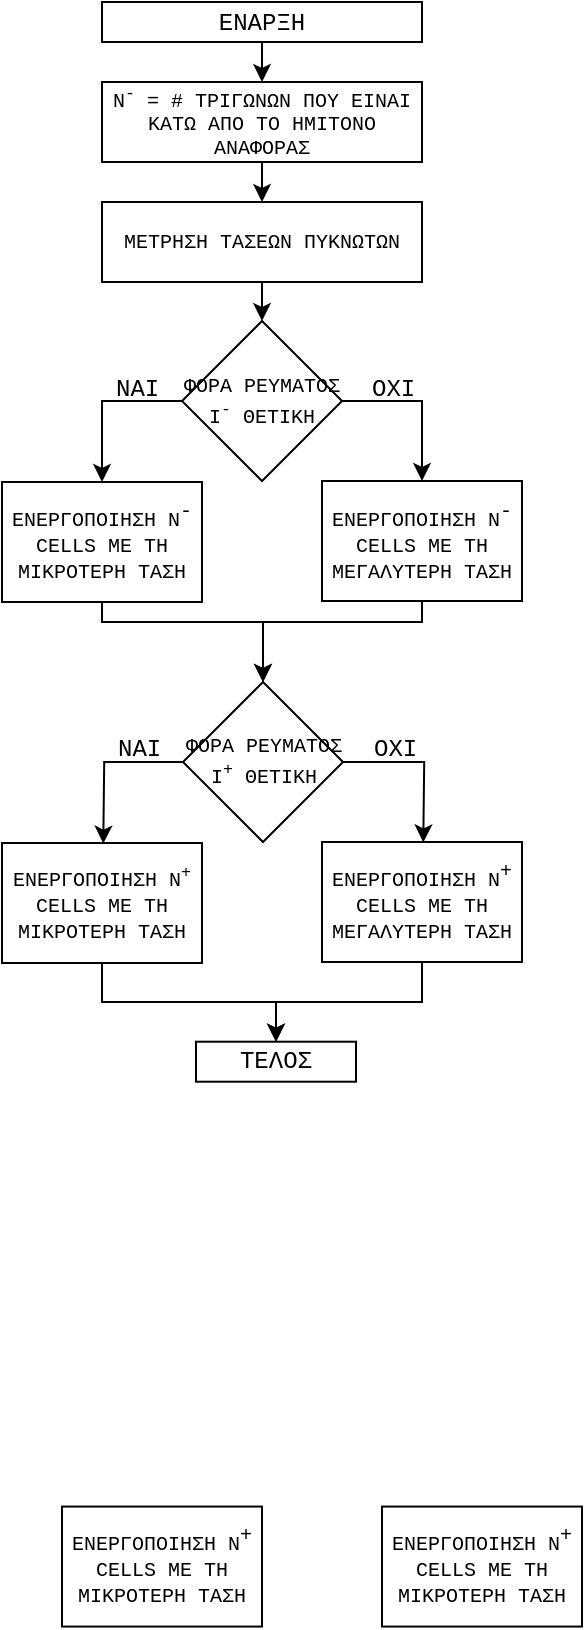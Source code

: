 <mxfile version="10.8.4" type="github"><diagram id="LQPoBo8wl73YtZSWmFpY" name="Page-1"><mxGraphModel dx="961" dy="539" grid="1" gridSize="10" guides="1" tooltips="1" connect="1" arrows="1" fold="1" page="1" pageScale="1" pageWidth="827" pageHeight="1169" math="0" shadow="0"><root><mxCell id="0"/><mxCell id="1" parent="0"/><mxCell id="5oEaPKlQR64pDpGXWtPR-6" style="edgeStyle=orthogonalEdgeStyle;rounded=0;orthogonalLoop=1;jettySize=auto;html=1;exitX=0.5;exitY=1;exitDx=0;exitDy=0;entryX=0.5;entryY=0;entryDx=0;entryDy=0;fontFamily=Courier New;fontSize=7;" edge="1" parent="1" source="5oEaPKlQR64pDpGXWtPR-1" target="5oEaPKlQR64pDpGXWtPR-3"><mxGeometry relative="1" as="geometry"/></mxCell><mxCell id="5oEaPKlQR64pDpGXWtPR-1" value="&lt;font face=&quot;Courier New&quot;&gt;ΕΝΑΡΞΗ&lt;/font&gt;" style="rounded=0;whiteSpace=wrap;html=1;verticalAlign=middle;" vertex="1" parent="1"><mxGeometry x="280" y="100" width="160" height="20" as="geometry"/></mxCell><mxCell id="5oEaPKlQR64pDpGXWtPR-16" style="edgeStyle=orthogonalEdgeStyle;rounded=0;orthogonalLoop=1;jettySize=auto;html=1;exitX=0.5;exitY=1;exitDx=0;exitDy=0;entryX=0.5;entryY=0;entryDx=0;entryDy=0;fontFamily=Courier New;fontSize=10;" edge="1" parent="1" source="5oEaPKlQR64pDpGXWtPR-3" target="5oEaPKlQR64pDpGXWtPR-15"><mxGeometry relative="1" as="geometry"/></mxCell><mxCell id="5oEaPKlQR64pDpGXWtPR-3" value="Ν&lt;sup&gt;-&lt;/sup&gt; = # ΤΡΙΓΩΝΩΝ ΠΟΥ ΕΙΝΑΙ ΚΑΤΩ ΑΠΟ ΤΟ ΗΜΙΤΟΝΟ ΑΝΑΦΟΡΑΣ" style="rounded=0;whiteSpace=wrap;html=1;fontFamily=Courier New;fontSize=10;verticalAlign=middle;" vertex="1" parent="1"><mxGeometry x="280" y="140" width="160" height="40" as="geometry"/></mxCell><mxCell id="5oEaPKlQR64pDpGXWtPR-11" style="edgeStyle=orthogonalEdgeStyle;rounded=0;orthogonalLoop=1;jettySize=auto;html=1;exitX=0;exitY=0.5;exitDx=0;exitDy=0;entryX=0.5;entryY=0;entryDx=0;entryDy=0;fontFamily=Courier New;fontSize=8;" edge="1" parent="1" source="5oEaPKlQR64pDpGXWtPR-7" target="5oEaPKlQR64pDpGXWtPR-9"><mxGeometry relative="1" as="geometry"/></mxCell><mxCell id="5oEaPKlQR64pDpGXWtPR-14" style="edgeStyle=orthogonalEdgeStyle;rounded=0;orthogonalLoop=1;jettySize=auto;html=1;exitX=1;exitY=0.5;exitDx=0;exitDy=0;entryX=0.5;entryY=0;entryDx=0;entryDy=0;fontFamily=Courier New;fontSize=12;" edge="1" parent="1" source="5oEaPKlQR64pDpGXWtPR-7" target="5oEaPKlQR64pDpGXWtPR-10"><mxGeometry relative="1" as="geometry"/></mxCell><mxCell id="5oEaPKlQR64pDpGXWtPR-7" value="ΦΟΡΑ ΡΕΥΜΑΤΟΣ Ι&lt;sup&gt;-&lt;/sup&gt; ΘΕΤΙΚΗ" style="rhombus;whiteSpace=wrap;html=1;fontFamily=Courier New;fontSize=10;" vertex="1" parent="1"><mxGeometry x="320" y="259.5" width="80" height="80" as="geometry"/></mxCell><mxCell id="5oEaPKlQR64pDpGXWtPR-30" style="edgeStyle=orthogonalEdgeStyle;rounded=0;orthogonalLoop=1;jettySize=auto;html=1;exitX=0.5;exitY=1;exitDx=0;exitDy=0;entryX=0.5;entryY=0;entryDx=0;entryDy=0;fontFamily=Courier New;fontSize=10;" edge="1" parent="1" source="5oEaPKlQR64pDpGXWtPR-9" target="5oEaPKlQR64pDpGXWtPR-27"><mxGeometry relative="1" as="geometry"><Array as="points"><mxPoint x="280" y="410"/><mxPoint x="360" y="410"/></Array></mxGeometry></mxCell><mxCell id="5oEaPKlQR64pDpGXWtPR-9" value="&lt;font style=&quot;font-size: 10px;&quot; face=&quot;Courier New&quot;&gt;ΕΝΕΡΓΟΠΟΙΗΣΗ N&lt;sup style=&quot;font-size: 10px;&quot;&gt;-&lt;/sup&gt; CELLS ΜΕ ΤΗ ΜΙΚΡΟΤΕΡΗ ΤΑΣΗ&lt;/font&gt;" style="rounded=0;whiteSpace=wrap;html=1;verticalAlign=middle;fontSize=10;" vertex="1" parent="1"><mxGeometry x="230" y="340" width="100" height="60" as="geometry"/></mxCell><mxCell id="5oEaPKlQR64pDpGXWtPR-31" style="edgeStyle=orthogonalEdgeStyle;rounded=0;orthogonalLoop=1;jettySize=auto;html=1;exitX=0.5;exitY=1;exitDx=0;exitDy=0;fontFamily=Courier New;fontSize=10;entryX=0.5;entryY=0;entryDx=0;entryDy=0;" edge="1" parent="1" source="5oEaPKlQR64pDpGXWtPR-10" target="5oEaPKlQR64pDpGXWtPR-27"><mxGeometry relative="1" as="geometry"><Array as="points"><mxPoint x="440" y="410"/><mxPoint x="360" y="410"/></Array></mxGeometry></mxCell><mxCell id="5oEaPKlQR64pDpGXWtPR-10" value="&lt;font style=&quot;font-size: 10px;&quot; face=&quot;Courier New&quot;&gt;ΕΝΕΡΓΟΠΟΙΗΣΗ N&lt;sup style=&quot;font-size: 10px;&quot;&gt;-&lt;/sup&gt; CELLS ΜΕ ΤΗ ΜΕΓΑΛΥΤΕΡΗ ΤΑΣΗ&lt;/font&gt;" style="rounded=0;whiteSpace=wrap;html=1;verticalAlign=middle;fontSize=10;" vertex="1" parent="1"><mxGeometry x="390" y="339.5" width="100" height="60" as="geometry"/></mxCell><mxCell id="5oEaPKlQR64pDpGXWtPR-13" value="ΝΑΙ" style="text;html=1;resizable=0;points=[];autosize=1;align=left;verticalAlign=top;spacingTop=-4;fontSize=12;fontFamily=Courier New;" vertex="1" parent="1"><mxGeometry x="285" y="283.5" width="30" height="10" as="geometry"/></mxCell><mxCell id="5oEaPKlQR64pDpGXWtPR-17" style="edgeStyle=orthogonalEdgeStyle;rounded=0;orthogonalLoop=1;jettySize=auto;html=1;exitX=0.5;exitY=1;exitDx=0;exitDy=0;entryX=0.5;entryY=0;entryDx=0;entryDy=0;fontFamily=Courier New;fontSize=10;" edge="1" parent="1" source="5oEaPKlQR64pDpGXWtPR-15" target="5oEaPKlQR64pDpGXWtPR-7"><mxGeometry relative="1" as="geometry"/></mxCell><mxCell id="5oEaPKlQR64pDpGXWtPR-15" value="ΜΕΤΡΗΣΗ ΤΑΣΕΩΝ ΠΥΚΝΩΤΩΝ" style="rounded=0;whiteSpace=wrap;html=1;fontFamily=Courier New;fontSize=10;verticalAlign=middle;" vertex="1" parent="1"><mxGeometry x="280" y="200" width="160" height="40" as="geometry"/></mxCell><mxCell id="5oEaPKlQR64pDpGXWtPR-18" value="ΟΧΙ" style="text;html=1;resizable=0;points=[];autosize=1;align=left;verticalAlign=top;spacingTop=-4;fontSize=12;fontFamily=Courier New;" vertex="1" parent="1"><mxGeometry x="413" y="283.5" width="40" height="20" as="geometry"/></mxCell><mxCell id="5oEaPKlQR64pDpGXWtPR-19" value="ΤΕΛΟΣ" style="rounded=0;whiteSpace=wrap;html=1;verticalAlign=middle;fontFamily=Courier New;" vertex="1" parent="1"><mxGeometry x="327" y="619.857" width="80" height="20" as="geometry"/></mxCell><mxCell id="5oEaPKlQR64pDpGXWtPR-23" value="&lt;font style=&quot;font-size: 10px&quot; face=&quot;Courier New&quot;&gt;ΕΝΕΡΓΟΠΟΙΗΣΗ N&lt;sup style=&quot;font-size: 10px&quot;&gt;+&lt;/sup&gt; CELLS ΜΕ ΤΗ ΜΙΚΡΟΤΕΡΗ ΤΑΣΗ&lt;/font&gt;" style="rounded=0;whiteSpace=wrap;html=1;verticalAlign=middle;fontSize=10;" vertex="1" parent="1"><mxGeometry x="260" y="852.286" width="100" height="60" as="geometry"/></mxCell><mxCell id="5oEaPKlQR64pDpGXWtPR-24" value="&lt;font style=&quot;font-size: 10px&quot; face=&quot;Courier New&quot;&gt;ΕΝΕΡΓΟΠΟΙΗΣΗ N&lt;sup style=&quot;font-size: 10px&quot;&gt;+&lt;/sup&gt; CELLS ΜΕ ΤΗ ΜΙΚΡΟΤΕΡΗ ΤΑΣΗ&lt;/font&gt;" style="rounded=0;whiteSpace=wrap;html=1;verticalAlign=middle;fontSize=10;" vertex="1" parent="1"><mxGeometry x="420" y="852.286" width="100" height="60" as="geometry"/></mxCell><mxCell id="5oEaPKlQR64pDpGXWtPR-25" style="edgeStyle=orthogonalEdgeStyle;rounded=0;orthogonalLoop=1;jettySize=auto;html=1;exitX=0;exitY=0.5;exitDx=0;exitDy=0;entryX=0.5;entryY=0;entryDx=0;entryDy=0;fontFamily=Courier New;fontSize=8;" edge="1" parent="1" source="5oEaPKlQR64pDpGXWtPR-27"><mxGeometry relative="1" as="geometry"><mxPoint x="280.643" y="520.786" as="targetPoint"/></mxGeometry></mxCell><mxCell id="5oEaPKlQR64pDpGXWtPR-26" style="edgeStyle=orthogonalEdgeStyle;rounded=0;orthogonalLoop=1;jettySize=auto;html=1;exitX=1;exitY=0.5;exitDx=0;exitDy=0;entryX=0.5;entryY=0;entryDx=0;entryDy=0;fontFamily=Courier New;fontSize=12;" edge="1" parent="1" source="5oEaPKlQR64pDpGXWtPR-27"><mxGeometry relative="1" as="geometry"><mxPoint x="440.643" y="520.214" as="targetPoint"/></mxGeometry></mxCell><mxCell id="5oEaPKlQR64pDpGXWtPR-27" value="ΦΟΡΑ ΡΕΥΜΑΤΟΣ Ι&lt;sup&gt;+&lt;/sup&gt; ΘΕΤΙΚΗ" style="rhombus;whiteSpace=wrap;html=1;fontFamily=Courier New;fontSize=10;" vertex="1" parent="1"><mxGeometry x="320.5" y="440" width="80" height="80" as="geometry"/></mxCell><mxCell id="5oEaPKlQR64pDpGXWtPR-28" value="ΝΑΙ" style="text;html=1;resizable=0;points=[];autosize=1;align=left;verticalAlign=top;spacingTop=-4;fontSize=12;fontFamily=Courier New;" vertex="1" parent="1"><mxGeometry x="285.5" y="464" width="30" height="10" as="geometry"/></mxCell><mxCell id="5oEaPKlQR64pDpGXWtPR-29" value="ΟΧΙ" style="text;html=1;resizable=0;points=[];autosize=1;align=left;verticalAlign=top;spacingTop=-4;fontSize=12;fontFamily=Courier New;" vertex="1" parent="1"><mxGeometry x="413.5" y="464" width="40" height="20" as="geometry"/></mxCell><mxCell id="5oEaPKlQR64pDpGXWtPR-34" style="edgeStyle=orthogonalEdgeStyle;rounded=0;orthogonalLoop=1;jettySize=auto;html=1;exitX=0.5;exitY=1;exitDx=0;exitDy=0;entryX=0.5;entryY=0;entryDx=0;entryDy=0;fontFamily=Courier New;fontSize=10;" edge="1" parent="1" source="5oEaPKlQR64pDpGXWtPR-32" target="5oEaPKlQR64pDpGXWtPR-19"><mxGeometry relative="1" as="geometry"><Array as="points"><mxPoint x="280" y="600"/><mxPoint x="367" y="600"/></Array></mxGeometry></mxCell><mxCell id="5oEaPKlQR64pDpGXWtPR-32" value="&lt;font style=&quot;font-size: 10px&quot; face=&quot;Courier New&quot;&gt;ΕΝΕΡΓΟΠΟΙΗΣΗ N&lt;sup&gt;+&lt;/sup&gt; CELLS ΜΕ ΤΗ ΜΙΚΡΟΤΕΡΗ ΤΑΣΗ&lt;/font&gt;" style="rounded=0;whiteSpace=wrap;html=1;verticalAlign=middle;fontSize=10;" vertex="1" parent="1"><mxGeometry x="230" y="520.5" width="100" height="60" as="geometry"/></mxCell><mxCell id="5oEaPKlQR64pDpGXWtPR-35" style="edgeStyle=orthogonalEdgeStyle;rounded=0;orthogonalLoop=1;jettySize=auto;html=1;exitX=0.5;exitY=1;exitDx=0;exitDy=0;fontFamily=Courier New;fontSize=10;entryX=0.5;entryY=0;entryDx=0;entryDy=0;" edge="1" parent="1" source="5oEaPKlQR64pDpGXWtPR-33" target="5oEaPKlQR64pDpGXWtPR-19"><mxGeometry relative="1" as="geometry"><mxPoint x="367" y="610" as="targetPoint"/><Array as="points"><mxPoint x="440" y="600"/><mxPoint x="367" y="600"/></Array></mxGeometry></mxCell><mxCell id="5oEaPKlQR64pDpGXWtPR-33" value="&lt;font style=&quot;font-size: 10px&quot; face=&quot;Courier New&quot;&gt;ΕΝΕΡΓΟΠΟΙΗΣΗ N&lt;sup style=&quot;font-size: 10px&quot;&gt;+&lt;/sup&gt; CELLS ΜΕ ΤΗ ΜΕΓΑΛΥΤΕΡΗ ΤΑΣΗ&lt;/font&gt;" style="rounded=0;whiteSpace=wrap;html=1;verticalAlign=middle;fontSize=10;" vertex="1" parent="1"><mxGeometry x="390" y="520" width="100" height="60" as="geometry"/></mxCell></root></mxGraphModel></diagram></mxfile>